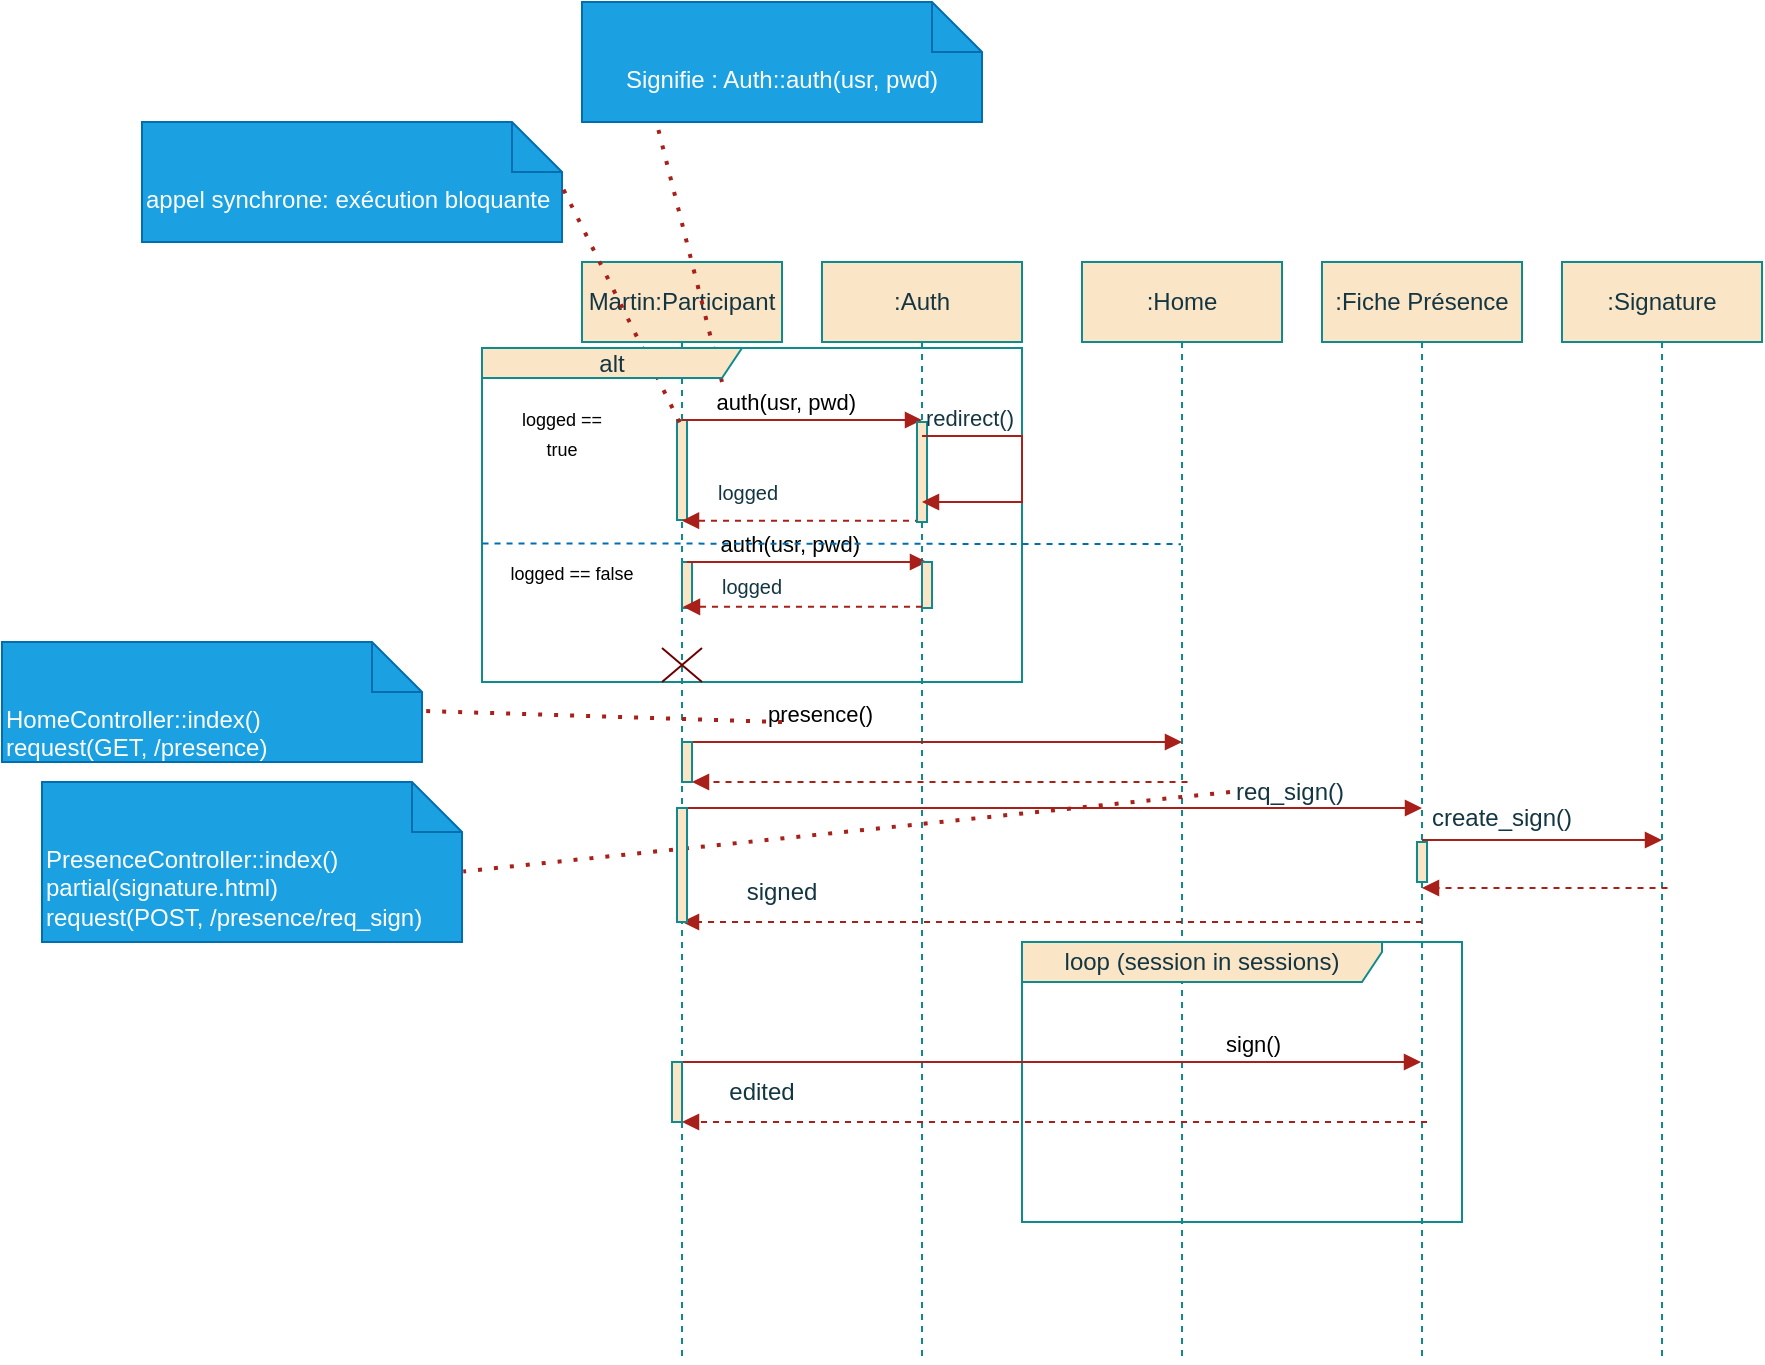 <mxfile version="28.2.7">
  <diagram name="Page-1" id="EYg3MqegUCzYYS_CXkTB">
    <mxGraphModel dx="1891" dy="1734" grid="1" gridSize="10" guides="1" tooltips="1" connect="1" arrows="1" fold="1" page="1" pageScale="1" pageWidth="827" pageHeight="1169" math="0" shadow="0">
      <root>
        <mxCell id="0" />
        <mxCell id="1" parent="0" />
        <mxCell id="wHHLx8FjQf187PXlfKUF-2" value="Martin:Participant" style="shape=umlLifeline;perimeter=lifelinePerimeter;whiteSpace=wrap;html=1;container=1;dropTarget=0;collapsible=0;recursiveResize=0;outlineConnect=0;portConstraint=eastwest;newEdgeStyle={&quot;edgeStyle&quot;:&quot;elbowEdgeStyle&quot;,&quot;elbow&quot;:&quot;vertical&quot;,&quot;curved&quot;:0,&quot;rounded&quot;:0};labelBackgroundColor=none;fillColor=#FAE5C7;strokeColor=#0F8B8D;fontColor=#143642;" vertex="1" parent="1">
          <mxGeometry x="90" y="80" width="100" height="550" as="geometry" />
        </mxCell>
        <mxCell id="wHHLx8FjQf187PXlfKUF-3" value=":Auth" style="shape=umlLifeline;perimeter=lifelinePerimeter;whiteSpace=wrap;html=1;container=1;dropTarget=0;collapsible=0;recursiveResize=0;outlineConnect=0;portConstraint=eastwest;newEdgeStyle={&quot;edgeStyle&quot;:&quot;elbowEdgeStyle&quot;,&quot;elbow&quot;:&quot;vertical&quot;,&quot;curved&quot;:0,&quot;rounded&quot;:0};labelBackgroundColor=none;fillColor=#FAE5C7;strokeColor=#0F8B8D;fontColor=#143642;" vertex="1" parent="1">
          <mxGeometry x="210" y="80" width="100" height="550" as="geometry" />
        </mxCell>
        <mxCell id="wHHLx8FjQf187PXlfKUF-4" value=":Home" style="shape=umlLifeline;perimeter=lifelinePerimeter;whiteSpace=wrap;html=1;container=1;dropTarget=0;collapsible=0;recursiveResize=0;outlineConnect=0;portConstraint=eastwest;newEdgeStyle={&quot;edgeStyle&quot;:&quot;elbowEdgeStyle&quot;,&quot;elbow&quot;:&quot;vertical&quot;,&quot;curved&quot;:0,&quot;rounded&quot;:0};labelBackgroundColor=none;fillColor=#FAE5C7;strokeColor=#0F8B8D;fontColor=#143642;" vertex="1" parent="1">
          <mxGeometry x="340" y="80" width="100" height="550" as="geometry" />
        </mxCell>
        <mxCell id="wHHLx8FjQf187PXlfKUF-5" value=":Fiche Présence" style="shape=umlLifeline;perimeter=lifelinePerimeter;whiteSpace=wrap;html=1;container=1;dropTarget=0;collapsible=0;recursiveResize=0;outlineConnect=0;portConstraint=eastwest;newEdgeStyle={&quot;edgeStyle&quot;:&quot;elbowEdgeStyle&quot;,&quot;elbow&quot;:&quot;vertical&quot;,&quot;curved&quot;:0,&quot;rounded&quot;:0};labelBackgroundColor=none;fillColor=#FAE5C7;strokeColor=#0F8B8D;fontColor=#143642;" vertex="1" parent="1">
          <mxGeometry x="460" y="80" width="100" height="550" as="geometry" />
        </mxCell>
        <mxCell id="wHHLx8FjQf187PXlfKUF-6" value=":Signature" style="shape=umlLifeline;perimeter=lifelinePerimeter;whiteSpace=wrap;html=1;container=1;dropTarget=0;collapsible=0;recursiveResize=0;outlineConnect=0;portConstraint=eastwest;newEdgeStyle={&quot;edgeStyle&quot;:&quot;elbowEdgeStyle&quot;,&quot;elbow&quot;:&quot;vertical&quot;,&quot;curved&quot;:0,&quot;rounded&quot;:0};labelBackgroundColor=none;fillColor=#FAE5C7;strokeColor=#0F8B8D;fontColor=#143642;" vertex="1" parent="1">
          <mxGeometry x="580" y="80" width="100" height="550" as="geometry" />
        </mxCell>
        <mxCell id="wHHLx8FjQf187PXlfKUF-9" value="" style="html=1;points=[];perimeter=orthogonalPerimeter;fillColor=#FAE5C7;labelBackgroundColor=none;strokeColor=#0F8B8D;fontColor=#143642;" vertex="1" parent="1">
          <mxGeometry x="137.5" y="159" width="5" height="50" as="geometry" />
        </mxCell>
        <mxCell id="wHHLx8FjQf187PXlfKUF-10" value="&amp;nbsp; &amp;nbsp; &amp;nbsp;auth(usr, pwd)" style="html=1;verticalAlign=bottom;labelBackgroundColor=none;endArrow=block;endFill=1;endSize=6;align=left;rounded=0;strokeColor=#A8201A;fontColor=default;" edge="1" parent="1">
          <mxGeometry x="-1" relative="1" as="geometry">
            <mxPoint x="139.929" y="159" as="sourcePoint" />
            <mxPoint x="260" y="159" as="targetPoint" />
          </mxGeometry>
        </mxCell>
        <mxCell id="wHHLx8FjQf187PXlfKUF-11" value="Signifie : Auth::auth(usr, pwd)" style="shape=note2;boundedLbl=1;whiteSpace=wrap;html=1;size=25;verticalAlign=top;align=center;labelBackgroundColor=none;fillColor=#1ba1e2;strokeColor=#006EAF;fontColor=#ffffff;" vertex="1" parent="1">
          <mxGeometry x="90" y="-50" width="200" height="60" as="geometry" />
        </mxCell>
        <mxCell id="wHHLx8FjQf187PXlfKUF-12" value="" style="endArrow=none;dashed=1;html=1;dashPattern=1 3;strokeWidth=2;rounded=0;entryX=0.188;entryY=1.025;entryDx=0;entryDy=0;entryPerimeter=0;labelBackgroundColor=none;strokeColor=#A8201A;fontColor=default;" edge="1" parent="1" target="wHHLx8FjQf187PXlfKUF-11">
          <mxGeometry width="50" height="50" relative="1" as="geometry">
            <mxPoint x="160" y="140" as="sourcePoint" />
            <mxPoint x="220" y="140" as="targetPoint" />
          </mxGeometry>
        </mxCell>
        <mxCell id="wHHLx8FjQf187PXlfKUF-13" value="" style="html=1;verticalAlign=bottom;labelBackgroundColor=none;endArrow=block;endFill=1;dashed=1;rounded=0;entryX=0.5;entryY=0.967;entryDx=0;entryDy=0;entryPerimeter=0;strokeColor=#A8201A;fontColor=default;" edge="1" parent="1">
          <mxGeometry width="160" relative="1" as="geometry">
            <mxPoint x="259.5" y="209.35" as="sourcePoint" />
            <mxPoint x="140" y="209.35" as="targetPoint" />
          </mxGeometry>
        </mxCell>
        <mxCell id="wHHLx8FjQf187PXlfKUF-14" value="&lt;font style=&quot;font-size: 10px;&quot;&gt;logged&lt;/font&gt;" style="text;html=1;whiteSpace=wrap;strokeColor=none;fillColor=none;align=center;verticalAlign=middle;rounded=0;labelBackgroundColor=none;fontColor=#143642;" vertex="1" parent="1">
          <mxGeometry x="142.5" y="180" width="60" height="30" as="geometry" />
        </mxCell>
        <mxCell id="wHHLx8FjQf187PXlfKUF-15" value="&lt;div align=&quot;left&quot;&gt;appel synchrone: exécution bloquante&lt;/div&gt;" style="shape=note2;boundedLbl=1;whiteSpace=wrap;html=1;size=25;verticalAlign=top;align=left;labelBackgroundColor=none;fillColor=#1ba1e2;strokeColor=#006EAF;fontColor=#ffffff;" vertex="1" parent="1">
          <mxGeometry x="-130" y="10" width="210" height="60" as="geometry" />
        </mxCell>
        <mxCell id="wHHLx8FjQf187PXlfKUF-16" value="" style="endArrow=none;dashed=1;html=1;dashPattern=1 3;strokeWidth=2;rounded=0;entryX=1.003;entryY=0.559;entryDx=0;entryDy=0;entryPerimeter=0;exitX=0.262;exitY=0.024;exitDx=0;exitDy=0;exitPerimeter=0;labelBackgroundColor=none;strokeColor=#A8201A;fontColor=default;" edge="1" parent="1" source="wHHLx8FjQf187PXlfKUF-9" target="wHHLx8FjQf187PXlfKUF-15">
          <mxGeometry width="50" height="50" relative="1" as="geometry">
            <mxPoint x="162" y="158" as="sourcePoint" />
            <mxPoint x="130" y="30" as="targetPoint" />
          </mxGeometry>
        </mxCell>
        <mxCell id="wHHLx8FjQf187PXlfKUF-21" value="" style="html=1;points=[];perimeter=orthogonalPerimeter;fillColor=#FAE5C7;labelBackgroundColor=none;strokeColor=#0F8B8D;fontColor=#143642;" vertex="1" parent="1">
          <mxGeometry x="257.5" y="160" width="5" height="50" as="geometry" />
        </mxCell>
        <mxCell id="wHHLx8FjQf187PXlfKUF-24" value="alt" style="shape=umlFrame;whiteSpace=wrap;html=1;pointerEvents=0;recursiveResize=0;container=1;collapsible=0;width=130;height=15;labelBackgroundColor=none;fillColor=#FAE5C7;strokeColor=#0F8B8D;fontColor=#143642;" vertex="1" parent="1">
          <mxGeometry x="40" y="123" width="270" height="167" as="geometry" />
        </mxCell>
        <mxCell id="wHHLx8FjQf187PXlfKUF-26" value="&lt;font style=&quot;font-size: 9px; color: light-dark(rgb(0, 0, 0), rgb(0, 255, 0));&quot;&gt;logged == true&lt;/font&gt;" style="text;html=1;whiteSpace=wrap;strokeColor=none;fillColor=none;align=center;verticalAlign=middle;rounded=0;labelBackgroundColor=none;fontColor=#143642;" vertex="1" parent="wHHLx8FjQf187PXlfKUF-24">
          <mxGeometry x="10" y="27" width="60" height="30" as="geometry" />
        </mxCell>
        <mxCell id="wHHLx8FjQf187PXlfKUF-27" value="&lt;font style=&quot;font-size: 9px; color: light-dark(rgb(0, 0, 0), rgb(255, 0, 0));&quot;&gt;logged == false&lt;/font&gt;" style="text;html=1;whiteSpace=wrap;strokeColor=none;fillColor=none;align=center;verticalAlign=middle;rounded=0;labelBackgroundColor=none;fontColor=#143642;" vertex="1" parent="wHHLx8FjQf187PXlfKUF-24">
          <mxGeometry x="10" y="97" width="70" height="30" as="geometry" />
        </mxCell>
        <mxCell id="wHHLx8FjQf187PXlfKUF-28" value="" style="html=1;points=[];perimeter=orthogonalPerimeter;fillColor=#FAE5C7;labelBackgroundColor=none;strokeColor=#0F8B8D;fontColor=#143642;" vertex="1" parent="wHHLx8FjQf187PXlfKUF-24">
          <mxGeometry x="100" y="107" width="5" height="23" as="geometry" />
        </mxCell>
        <mxCell id="wHHLx8FjQf187PXlfKUF-29" value="&amp;nbsp; &amp;nbsp; &amp;nbsp;auth(usr, pwd)" style="html=1;verticalAlign=bottom;labelBackgroundColor=none;endArrow=block;endFill=1;endSize=6;align=left;rounded=0;strokeColor=#A8201A;fontColor=default;" edge="1" parent="wHHLx8FjQf187PXlfKUF-24">
          <mxGeometry x="-1" relative="1" as="geometry">
            <mxPoint x="102.429" y="107" as="sourcePoint" />
            <mxPoint x="222.5" y="107" as="targetPoint" />
          </mxGeometry>
        </mxCell>
        <mxCell id="wHHLx8FjQf187PXlfKUF-30" value="" style="html=1;points=[];perimeter=orthogonalPerimeter;fillColor=#FAE5C7;labelBackgroundColor=none;strokeColor=#0F8B8D;fontColor=#143642;" vertex="1" parent="wHHLx8FjQf187PXlfKUF-24">
          <mxGeometry x="220" y="107" width="5" height="23" as="geometry" />
        </mxCell>
        <mxCell id="wHHLx8FjQf187PXlfKUF-31" value="" style="html=1;verticalAlign=bottom;labelBackgroundColor=none;endArrow=block;endFill=1;dashed=1;rounded=0;entryX=0.5;entryY=0.967;entryDx=0;entryDy=0;entryPerimeter=0;strokeColor=#A8201A;fontColor=default;" edge="1" parent="wHHLx8FjQf187PXlfKUF-24">
          <mxGeometry width="160" relative="1" as="geometry">
            <mxPoint x="220" y="129.43" as="sourcePoint" />
            <mxPoint x="100.5" y="129.43" as="targetPoint" />
          </mxGeometry>
        </mxCell>
        <mxCell id="wHHLx8FjQf187PXlfKUF-32" value="&lt;font style=&quot;font-size: 10px;&quot;&gt;logged&lt;/font&gt;" style="text;html=1;whiteSpace=wrap;strokeColor=none;fillColor=none;align=center;verticalAlign=middle;rounded=0;labelBackgroundColor=none;fontColor=#143642;" vertex="1" parent="wHHLx8FjQf187PXlfKUF-24">
          <mxGeometry x="105" y="103.5" width="60" height="30" as="geometry" />
        </mxCell>
        <mxCell id="wHHLx8FjQf187PXlfKUF-33" value="" style="shape=umlDestroy;html=1;labelBackgroundColor=none;fillColor=light-dark(#A20025,#FF0000);strokeColor=light-dark(#6F0000,#FF0000);fontColor=#ffffff;" vertex="1" parent="wHHLx8FjQf187PXlfKUF-24">
          <mxGeometry x="90" y="150" width="20" height="17" as="geometry" />
        </mxCell>
        <mxCell id="wHHLx8FjQf187PXlfKUF-25" value="" style="endArrow=none;dashed=1;html=1;rounded=0;exitX=0.001;exitY=0.585;exitDx=0;exitDy=0;exitPerimeter=0;labelBackgroundColor=none;strokeColor=#006EAF;fontColor=default;fillColor=#1ba1e2;" edge="1" parent="1" source="wHHLx8FjQf187PXlfKUF-24">
          <mxGeometry width="50" height="50" relative="1" as="geometry">
            <mxPoint x="142.017" y="221.067" as="sourcePoint" />
            <mxPoint x="389.5" y="221.067" as="targetPoint" />
          </mxGeometry>
        </mxCell>
        <mxCell id="wHHLx8FjQf187PXlfKUF-34" value="presence()" style="html=1;verticalAlign=bottom;labelBackgroundColor=none;endArrow=block;endFill=1;endSize=6;align=left;rounded=0;strokeColor=#A8201A;fontColor=default;" edge="1" parent="1">
          <mxGeometry x="-0.691" y="5" relative="1" as="geometry">
            <mxPoint x="142.5" y="320" as="sourcePoint" />
            <mxPoint x="390" y="320" as="targetPoint" />
            <mxPoint as="offset" />
          </mxGeometry>
        </mxCell>
        <mxCell id="wHHLx8FjQf187PXlfKUF-35" value="&lt;div&gt;HomeController::index()&lt;/div&gt;&lt;div&gt;request(GET, /presence)&lt;/div&gt;" style="shape=note2;boundedLbl=1;whiteSpace=wrap;html=1;size=25;verticalAlign=top;align=left;labelBackgroundColor=none;fillColor=#1ba1e2;strokeColor=#006EAF;fontColor=#ffffff;" vertex="1" parent="1">
          <mxGeometry x="-200" y="270" width="210" height="60" as="geometry" />
        </mxCell>
        <mxCell id="wHHLx8FjQf187PXlfKUF-36" value="" style="endArrow=none;dashed=1;html=1;dashPattern=1 3;strokeWidth=2;rounded=0;entryX=1.008;entryY=0.575;entryDx=0;entryDy=0;entryPerimeter=0;labelBackgroundColor=none;strokeColor=#A8201A;fontColor=default;" edge="1" parent="1" target="wHHLx8FjQf187PXlfKUF-35">
          <mxGeometry width="50" height="50" relative="1" as="geometry">
            <mxPoint x="190" y="310" as="sourcePoint" />
            <mxPoint x="90" y="60" as="targetPoint" />
          </mxGeometry>
        </mxCell>
        <mxCell id="wHHLx8FjQf187PXlfKUF-38" value="" style="html=1;verticalAlign=bottom;labelBackgroundColor=none;endArrow=block;endFill=1;endSize=6;align=left;rounded=0;strokeColor=#A8201A;fontColor=default;" edge="1" parent="1">
          <mxGeometry x="-0.691" y="5" relative="1" as="geometry">
            <mxPoint x="142.5" y="353" as="sourcePoint" />
            <mxPoint x="510" y="353" as="targetPoint" />
            <mxPoint as="offset" />
          </mxGeometry>
        </mxCell>
        <mxCell id="wHHLx8FjQf187PXlfKUF-39" value="&lt;div&gt;PresenceController::index()&lt;/div&gt;&lt;div&gt;partial(signature.html)&lt;/div&gt;&lt;div&gt;request(POST, /presence/req_sign)&lt;/div&gt;" style="shape=note2;boundedLbl=1;whiteSpace=wrap;html=1;size=25;verticalAlign=top;align=left;labelBackgroundColor=none;fillColor=#1ba1e2;strokeColor=#006EAF;fontColor=#ffffff;" vertex="1" parent="1">
          <mxGeometry x="-180" y="340" width="210" height="80" as="geometry" />
        </mxCell>
        <mxCell id="wHHLx8FjQf187PXlfKUF-40" value="req_sign()" style="text;html=1;whiteSpace=wrap;strokeColor=none;fillColor=none;align=center;verticalAlign=middle;rounded=0;labelBackgroundColor=none;fontColor=#143642;" vertex="1" parent="1">
          <mxGeometry x="414" y="330" width="60" height="30" as="geometry" />
        </mxCell>
        <mxCell id="wHHLx8FjQf187PXlfKUF-41" value="" style="endArrow=none;dashed=1;html=1;dashPattern=1 3;strokeWidth=2;rounded=0;entryX=1.003;entryY=0.559;entryDx=0;entryDy=0;entryPerimeter=0;labelBackgroundColor=none;strokeColor=#A8201A;fontColor=default;exitX=0;exitY=0.5;exitDx=0;exitDy=0;" edge="1" parent="1" source="wHHLx8FjQf187PXlfKUF-40" target="wHHLx8FjQf187PXlfKUF-39">
          <mxGeometry width="50" height="50" relative="1" as="geometry">
            <mxPoint x="208" y="305" as="sourcePoint" />
            <mxPoint x="30" y="300" as="targetPoint" />
          </mxGeometry>
        </mxCell>
        <mxCell id="wHHLx8FjQf187PXlfKUF-42" value="" style="html=1;verticalAlign=bottom;labelBackgroundColor=none;endArrow=block;endFill=1;endSize=6;align=left;rounded=0;strokeColor=#A8201A;fontColor=default;" edge="1" parent="1">
          <mxGeometry x="-0.691" y="5" relative="1" as="geometry">
            <mxPoint x="510" y="369" as="sourcePoint" />
            <mxPoint x="630" y="369" as="targetPoint" />
            <mxPoint as="offset" />
          </mxGeometry>
        </mxCell>
        <mxCell id="wHHLx8FjQf187PXlfKUF-43" value="create_sign()" style="text;html=1;whiteSpace=wrap;strokeColor=none;fillColor=none;align=center;verticalAlign=middle;rounded=0;labelBackgroundColor=none;fontColor=#143642;" vertex="1" parent="1">
          <mxGeometry x="520" y="343" width="60" height="30" as="geometry" />
        </mxCell>
        <mxCell id="wHHLx8FjQf187PXlfKUF-44" value="" style="html=1;verticalAlign=bottom;labelBackgroundColor=none;endArrow=block;endFill=1;dashed=1;rounded=0;strokeColor=#A8201A;fontColor=default;" edge="1" parent="1" source="wHHLx8FjQf187PXlfKUF-47" target="wHHLx8FjQf187PXlfKUF-2">
          <mxGeometry width="160" relative="1" as="geometry">
            <mxPoint x="392.75" y="340" as="sourcePoint" />
            <mxPoint x="272.75" y="340" as="targetPoint" />
          </mxGeometry>
        </mxCell>
        <mxCell id="wHHLx8FjQf187PXlfKUF-45" value="" style="html=1;verticalAlign=bottom;labelBackgroundColor=none;endArrow=block;endFill=1;dashed=1;rounded=0;strokeColor=#A8201A;fontColor=default;" edge="1" parent="1">
          <mxGeometry width="160" relative="1" as="geometry">
            <mxPoint x="632.75" y="393" as="sourcePoint" />
            <mxPoint x="510" y="393" as="targetPoint" />
          </mxGeometry>
        </mxCell>
        <mxCell id="wHHLx8FjQf187PXlfKUF-46" value="" style="html=1;verticalAlign=bottom;labelBackgroundColor=none;endArrow=block;endFill=1;dashed=1;rounded=0;strokeColor=#A8201A;fontColor=default;" edge="1" parent="1" target="wHHLx8FjQf187PXlfKUF-2">
          <mxGeometry width="160" relative="1" as="geometry">
            <mxPoint x="510" y="410" as="sourcePoint" />
            <mxPoint x="392.75" y="410" as="targetPoint" />
          </mxGeometry>
        </mxCell>
        <mxCell id="wHHLx8FjQf187PXlfKUF-48" value="" style="html=1;verticalAlign=bottom;labelBackgroundColor=none;endArrow=block;endFill=1;dashed=1;rounded=0;strokeColor=#A8201A;fontColor=default;" edge="1" parent="1" target="wHHLx8FjQf187PXlfKUF-47">
          <mxGeometry width="160" relative="1" as="geometry">
            <mxPoint x="392.75" y="340" as="sourcePoint" />
            <mxPoint x="140" y="340" as="targetPoint" />
          </mxGeometry>
        </mxCell>
        <mxCell id="wHHLx8FjQf187PXlfKUF-47" value="" style="html=1;points=[];perimeter=orthogonalPerimeter;fillColor=#FAE5C7;labelBackgroundColor=none;strokeColor=#0F8B8D;fontColor=#143642;" vertex="1" parent="1">
          <mxGeometry x="140" y="320" width="5" height="20" as="geometry" />
        </mxCell>
        <mxCell id="wHHLx8FjQf187PXlfKUF-49" value="" style="html=1;points=[];perimeter=orthogonalPerimeter;fillColor=#FAE5C7;labelBackgroundColor=none;strokeColor=#0F8B8D;fontColor=#143642;" vertex="1" parent="1">
          <mxGeometry x="137.5" y="353" width="5" height="57" as="geometry" />
        </mxCell>
        <mxCell id="wHHLx8FjQf187PXlfKUF-50" value="" style="html=1;points=[];perimeter=orthogonalPerimeter;fillColor=#FAE5C7;labelBackgroundColor=none;strokeColor=#0F8B8D;fontColor=#143642;" vertex="1" parent="1">
          <mxGeometry x="507.5" y="370" width="5" height="20" as="geometry" />
        </mxCell>
        <mxCell id="wHHLx8FjQf187PXlfKUF-51" value="loop (session in sessions)" style="shape=umlFrame;whiteSpace=wrap;html=1;pointerEvents=0;recursiveResize=0;container=1;collapsible=0;width=180;height=20;labelBackgroundColor=none;fillColor=#FAE5C7;strokeColor=#0F8B8D;fontColor=#143642;" vertex="1" parent="1">
          <mxGeometry x="310" y="420" width="220" height="140" as="geometry" />
        </mxCell>
        <mxCell id="wHHLx8FjQf187PXlfKUF-60" value="sign()" style="html=1;verticalAlign=bottom;labelBackgroundColor=none;endArrow=block;endFill=1;endSize=6;align=left;rounded=0;strokeColor=#A8201A;fontColor=default;" edge="1" parent="wHHLx8FjQf187PXlfKUF-51" target="wHHLx8FjQf187PXlfKUF-5">
          <mxGeometry x="0.467" relative="1" as="geometry">
            <mxPoint x="-173.75" y="60" as="sourcePoint" />
            <mxPoint x="73.75" y="60" as="targetPoint" />
            <mxPoint as="offset" />
          </mxGeometry>
        </mxCell>
        <mxCell id="wHHLx8FjQf187PXlfKUF-61" value="" style="html=1;verticalAlign=bottom;labelBackgroundColor=none;endArrow=block;endFill=1;dashed=1;rounded=0;strokeColor=#A8201A;fontColor=default;" edge="1" parent="wHHLx8FjQf187PXlfKUF-51" target="wHHLx8FjQf187PXlfKUF-2">
          <mxGeometry width="160" relative="1" as="geometry">
            <mxPoint x="202.5" y="90" as="sourcePoint" />
            <mxPoint x="79.75" y="90" as="targetPoint" />
          </mxGeometry>
        </mxCell>
        <mxCell id="wHHLx8FjQf187PXlfKUF-62" value="&lt;div&gt;edited&lt;/div&gt;" style="text;html=1;whiteSpace=wrap;strokeColor=none;fillColor=none;align=center;verticalAlign=middle;rounded=0;labelBackgroundColor=none;fontColor=#143642;" vertex="1" parent="1">
          <mxGeometry x="150" y="480" width="60" height="30" as="geometry" />
        </mxCell>
        <mxCell id="wHHLx8FjQf187PXlfKUF-63" value="signed" style="text;html=1;whiteSpace=wrap;strokeColor=none;fillColor=none;align=center;verticalAlign=middle;rounded=0;labelBackgroundColor=none;fontColor=#143642;" vertex="1" parent="1">
          <mxGeometry x="160" y="380" width="60" height="30" as="geometry" />
        </mxCell>
        <mxCell id="wHHLx8FjQf187PXlfKUF-64" value="" style="html=1;points=[];perimeter=orthogonalPerimeter;fillColor=#FAE5C7;labelBackgroundColor=none;strokeColor=#0F8B8D;fontColor=#143642;" vertex="1" parent="1">
          <mxGeometry x="135" y="480" width="5" height="30" as="geometry" />
        </mxCell>
        <mxCell id="wHHLx8FjQf187PXlfKUF-66" value="redirect()" style="html=1;verticalAlign=bottom;labelBackgroundColor=none;endArrow=block;endFill=1;endSize=6;align=left;rounded=0;strokeColor=#A8201A;fontColor=#143642;fillColor=#FAE5C7;" edge="1" parent="1">
          <mxGeometry x="-1" relative="1" as="geometry">
            <mxPoint x="260" y="167" as="sourcePoint" />
            <mxPoint x="260" y="200" as="targetPoint" />
            <Array as="points">
              <mxPoint x="310" y="167" />
              <mxPoint x="310" y="200" />
            </Array>
          </mxGeometry>
        </mxCell>
      </root>
    </mxGraphModel>
  </diagram>
</mxfile>
